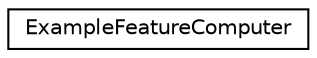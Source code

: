 digraph "Graphical Class Hierarchy"
{
  edge [fontname="Helvetica",fontsize="10",labelfontname="Helvetica",labelfontsize="10"];
  node [fontname="Helvetica",fontsize="10",shape=record];
  rankdir="LR";
  Node0 [label="ExampleFeatureComputer",height=0.2,width=0.4,color="black", fillcolor="white", style="filled",URL="$classkaldi_1_1ExampleFeatureComputer.html",tooltip="This class is only added for documentation, it is not intended to ever be used. "];
}
